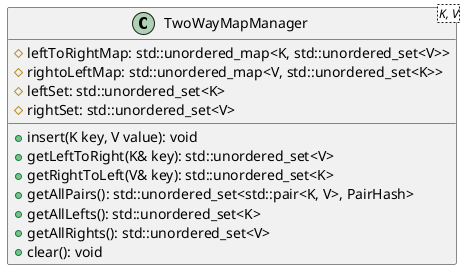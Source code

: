 @startuml

class TwoWayMapManager<K, V> {
  #leftToRightMap: std::unordered_map<K, std::unordered_set<V>>
  #rightoLeftMap: std::unordered_map<V, std::unordered_set<K>>
  #leftSet: std::unordered_set<K>
  #rightSet: std::unordered_set<V>
  +insert(K key, V value): void
  +getLeftToRight(K& key): std::unordered_set<V>
  +getRightToLeft(V& key): std::unordered_set<K>
  +getAllPairs(): std::unordered_set<std::pair<K, V>, PairHash>
  +getAllLefts(): std::unordered_set<K>
  +getAllRights(): std::unordered_set<V>
  +clear(): void
}

@enduml